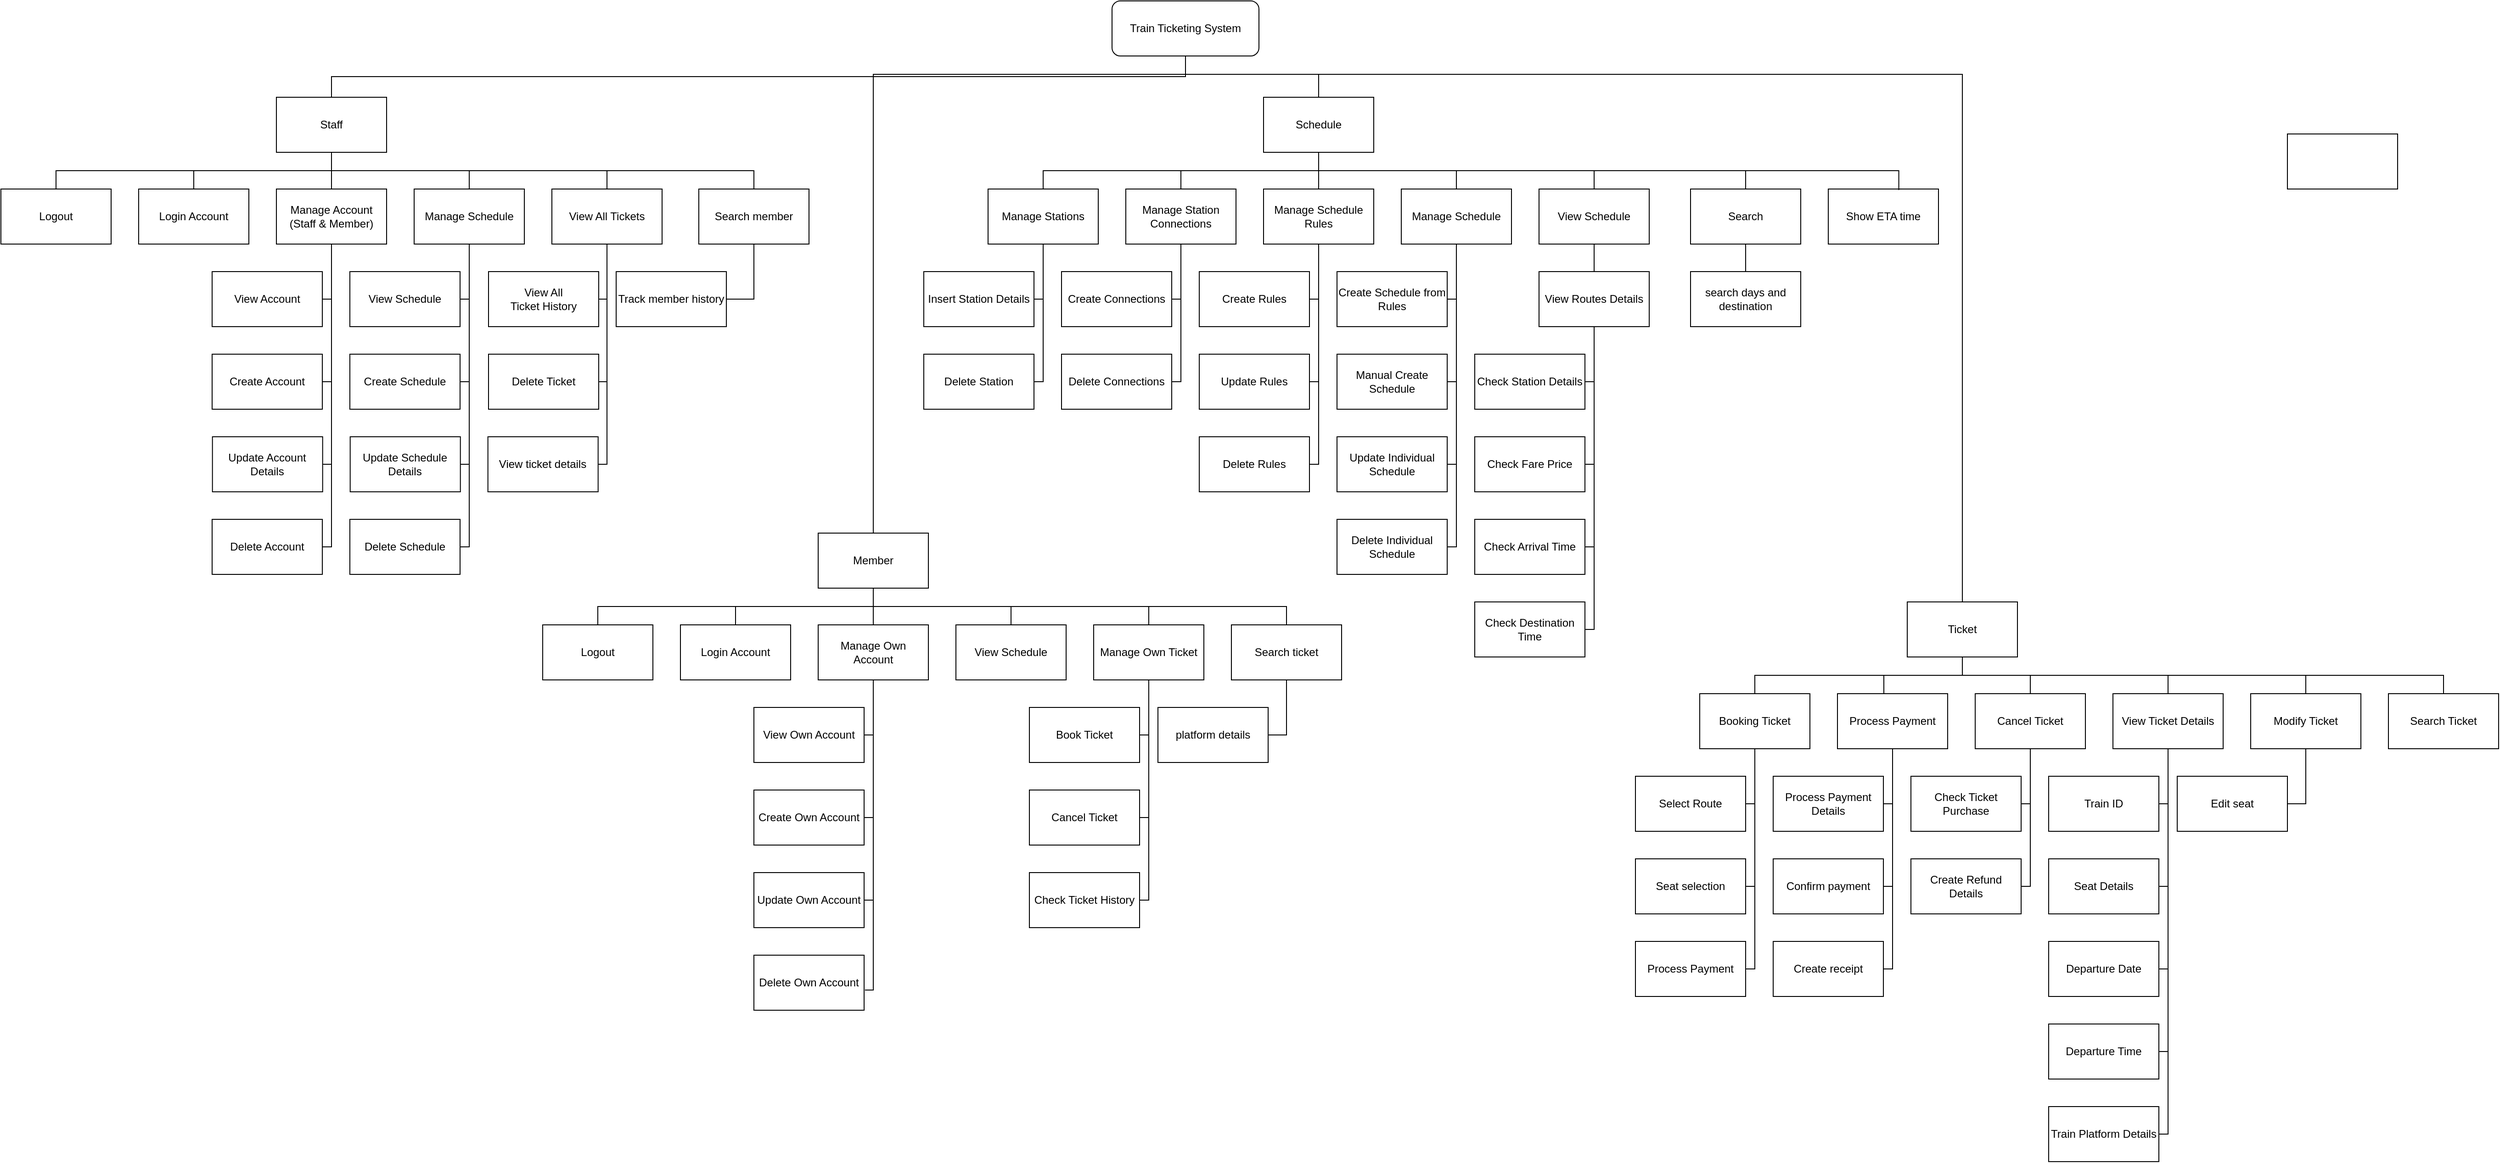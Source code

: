 <mxfile compressed="false" version="24.2.5" type="github">
  <diagram id="B3oRqTaJLOvQRfe40nun" name="Page-1">
    <mxGraphModel dx="3200" dy="813" grid="1" gridSize="10" guides="1" tooltips="1" connect="1" arrows="1" fold="1" page="0" pageScale="1" pageWidth="827" pageHeight="1169" math="0" shadow="0">
      <root>
        <mxCell id="0" />
        <mxCell id="1" parent="0" />
        <mxCell id="5mkOq1AOxVc8VsjbNNZK-18" style="edgeStyle=orthogonalEdgeStyle;rounded=0;orthogonalLoop=1;jettySize=auto;html=1;exitX=0.5;exitY=1;exitDx=0;exitDy=0;entryX=0.5;entryY=0;entryDx=0;entryDy=0;endArrow=none;endFill=0;" parent="1" source="5mkOq1AOxVc8VsjbNNZK-1" target="5mkOq1AOxVc8VsjbNNZK-15" edge="1">
          <mxGeometry relative="1" as="geometry" />
        </mxCell>
        <mxCell id="5mkOq1AOxVc8VsjbNNZK-19" style="edgeStyle=orthogonalEdgeStyle;rounded=0;orthogonalLoop=1;jettySize=auto;html=1;exitX=0.5;exitY=1;exitDx=0;exitDy=0;entryX=0.5;entryY=0;entryDx=0;entryDy=0;endArrow=none;endFill=0;" parent="1" source="5mkOq1AOxVc8VsjbNNZK-1" target="5mkOq1AOxVc8VsjbNNZK-16" edge="1">
          <mxGeometry relative="1" as="geometry" />
        </mxCell>
        <mxCell id="5mkOq1AOxVc8VsjbNNZK-21" style="edgeStyle=orthogonalEdgeStyle;rounded=0;orthogonalLoop=1;jettySize=auto;html=1;exitX=0.5;exitY=1;exitDx=0;exitDy=0;entryX=0.5;entryY=0;entryDx=0;entryDy=0;endArrow=none;endFill=0;" parent="1" source="5mkOq1AOxVc8VsjbNNZK-1" target="5mkOq1AOxVc8VsjbNNZK-20" edge="1">
          <mxGeometry relative="1" as="geometry" />
        </mxCell>
        <mxCell id="5mkOq1AOxVc8VsjbNNZK-32" style="edgeStyle=orthogonalEdgeStyle;rounded=0;orthogonalLoop=1;jettySize=auto;html=1;exitX=0.5;exitY=1;exitDx=0;exitDy=0;endArrow=none;endFill=0;" parent="1" source="5mkOq1AOxVc8VsjbNNZK-1" target="5mkOq1AOxVc8VsjbNNZK-30" edge="1">
          <mxGeometry relative="1" as="geometry" />
        </mxCell>
        <mxCell id="HU2wz1AR68LFRofTaJY_-7" style="edgeStyle=orthogonalEdgeStyle;rounded=0;orthogonalLoop=1;jettySize=auto;html=1;exitX=0.5;exitY=1;exitDx=0;exitDy=0;endArrow=none;endFill=0;" parent="1" source="5mkOq1AOxVc8VsjbNNZK-1" target="HU2wz1AR68LFRofTaJY_-1" edge="1">
          <mxGeometry relative="1" as="geometry" />
        </mxCell>
        <mxCell id="nxynmDuh4IjZjVlvT-Jp-9" style="edgeStyle=orthogonalEdgeStyle;rounded=0;orthogonalLoop=1;jettySize=auto;html=1;exitX=0.5;exitY=1;exitDx=0;exitDy=0;entryX=0.5;entryY=0;entryDx=0;entryDy=0;endArrow=none;endFill=0;" edge="1" parent="1" source="5mkOq1AOxVc8VsjbNNZK-1" target="nxynmDuh4IjZjVlvT-Jp-8">
          <mxGeometry relative="1" as="geometry" />
        </mxCell>
        <mxCell id="5mkOq1AOxVc8VsjbNNZK-1" value="Staff" style="rounded=0;whiteSpace=wrap;html=1;" parent="1" vertex="1">
          <mxGeometry x="-1280" y="335" width="120" height="60" as="geometry" />
        </mxCell>
        <mxCell id="5mkOq1AOxVc8VsjbNNZK-60" style="edgeStyle=orthogonalEdgeStyle;rounded=0;orthogonalLoop=1;jettySize=auto;html=1;exitX=0.5;exitY=1;exitDx=0;exitDy=0;entryX=0.5;entryY=0;entryDx=0;entryDy=0;endArrow=none;endFill=0;" parent="1" source="5mkOq1AOxVc8VsjbNNZK-2" target="5mkOq1AOxVc8VsjbNNZK-58" edge="1">
          <mxGeometry relative="1" as="geometry" />
        </mxCell>
        <mxCell id="5mkOq1AOxVc8VsjbNNZK-61" style="edgeStyle=orthogonalEdgeStyle;rounded=0;orthogonalLoop=1;jettySize=auto;html=1;exitX=0.5;exitY=1;exitDx=0;exitDy=0;entryX=0.5;entryY=0;entryDx=0;entryDy=0;endArrow=none;endFill=0;" parent="1" source="5mkOq1AOxVc8VsjbNNZK-2" target="5mkOq1AOxVc8VsjbNNZK-59" edge="1">
          <mxGeometry relative="1" as="geometry" />
        </mxCell>
        <mxCell id="5mkOq1AOxVc8VsjbNNZK-64" style="edgeStyle=orthogonalEdgeStyle;rounded=0;orthogonalLoop=1;jettySize=auto;html=1;exitX=0.5;exitY=1;exitDx=0;exitDy=0;entryX=0.5;entryY=0;entryDx=0;entryDy=0;endArrow=none;endFill=0;" parent="1" source="5mkOq1AOxVc8VsjbNNZK-2" target="5mkOq1AOxVc8VsjbNNZK-62" edge="1">
          <mxGeometry relative="1" as="geometry" />
        </mxCell>
        <mxCell id="ggEieTqBcTF5GK8j6C29-3" style="edgeStyle=orthogonalEdgeStyle;rounded=0;orthogonalLoop=1;jettySize=auto;html=1;exitX=0.5;exitY=1;exitDx=0;exitDy=0;endArrow=none;endFill=0;" parent="1" source="5mkOq1AOxVc8VsjbNNZK-2" target="ggEieTqBcTF5GK8j6C29-2" edge="1">
          <mxGeometry relative="1" as="geometry" />
        </mxCell>
        <mxCell id="eOv95C64diALzxPL-akR-16" style="edgeStyle=orthogonalEdgeStyle;rounded=0;orthogonalLoop=1;jettySize=auto;html=1;exitX=0.5;exitY=1;exitDx=0;exitDy=0;entryX=0.5;entryY=0;entryDx=0;entryDy=0;endArrow=none;endFill=0;" parent="1" source="5mkOq1AOxVc8VsjbNNZK-2" target="eOv95C64diALzxPL-akR-15" edge="1">
          <mxGeometry relative="1" as="geometry" />
        </mxCell>
        <mxCell id="nxynmDuh4IjZjVlvT-Jp-13" style="edgeStyle=orthogonalEdgeStyle;rounded=0;orthogonalLoop=1;jettySize=auto;html=1;exitX=0.5;exitY=1;exitDx=0;exitDy=0;entryX=0.5;entryY=0;entryDx=0;entryDy=0;endArrow=none;endFill=0;" edge="1" parent="1" source="5mkOq1AOxVc8VsjbNNZK-2" target="nxynmDuh4IjZjVlvT-Jp-12">
          <mxGeometry relative="1" as="geometry" />
        </mxCell>
        <mxCell id="5mkOq1AOxVc8VsjbNNZK-2" value="Member" style="rounded=0;whiteSpace=wrap;html=1;" parent="1" vertex="1">
          <mxGeometry x="-690" y="810" width="120" height="60" as="geometry" />
        </mxCell>
        <mxCell id="ggEieTqBcTF5GK8j6C29-31" style="edgeStyle=orthogonalEdgeStyle;rounded=0;orthogonalLoop=1;jettySize=auto;html=1;exitX=0.5;exitY=1;exitDx=0;exitDy=0;entryX=0.5;entryY=0;entryDx=0;entryDy=0;endArrow=none;endFill=0;" parent="1" source="5mkOq1AOxVc8VsjbNNZK-3" target="ggEieTqBcTF5GK8j6C29-22" edge="1">
          <mxGeometry relative="1" as="geometry" />
        </mxCell>
        <mxCell id="ggEieTqBcTF5GK8j6C29-48" style="edgeStyle=orthogonalEdgeStyle;rounded=0;orthogonalLoop=1;jettySize=auto;html=1;exitX=0.5;exitY=1;exitDx=0;exitDy=0;entryX=0.5;entryY=0;entryDx=0;entryDy=0;endArrow=none;endFill=0;" parent="1" source="5mkOq1AOxVc8VsjbNNZK-3" target="5mkOq1AOxVc8VsjbNNZK-91" edge="1">
          <mxGeometry relative="1" as="geometry" />
        </mxCell>
        <mxCell id="ggEieTqBcTF5GK8j6C29-49" style="edgeStyle=orthogonalEdgeStyle;rounded=0;orthogonalLoop=1;jettySize=auto;html=1;exitX=0.5;exitY=1;exitDx=0;exitDy=0;entryX=0.5;entryY=0;entryDx=0;entryDy=0;endArrow=none;endFill=0;" parent="1" source="5mkOq1AOxVc8VsjbNNZK-3" target="HU2wz1AR68LFRofTaJY_-8" edge="1">
          <mxGeometry relative="1" as="geometry" />
        </mxCell>
        <mxCell id="nxynmDuh4IjZjVlvT-Jp-2" style="edgeStyle=orthogonalEdgeStyle;rounded=0;orthogonalLoop=1;jettySize=auto;html=1;exitX=0.5;exitY=1;exitDx=0;exitDy=0;entryX=0.5;entryY=0;entryDx=0;entryDy=0;endArrow=none;endFill=0;" edge="1" parent="1" source="5mkOq1AOxVc8VsjbNNZK-3" target="nxynmDuh4IjZjVlvT-Jp-1">
          <mxGeometry relative="1" as="geometry" />
        </mxCell>
        <mxCell id="nxynmDuh4IjZjVlvT-Jp-7" style="edgeStyle=orthogonalEdgeStyle;rounded=0;orthogonalLoop=1;jettySize=auto;html=1;exitX=0.5;exitY=1;exitDx=0;exitDy=0;entryX=0.5;entryY=0;entryDx=0;entryDy=0;endArrow=none;endFill=0;" edge="1" parent="1" source="5mkOq1AOxVc8VsjbNNZK-3" target="nxynmDuh4IjZjVlvT-Jp-3">
          <mxGeometry relative="1" as="geometry" />
        </mxCell>
        <mxCell id="5mkOq1AOxVc8VsjbNNZK-3" value="Ticket" style="rounded=0;whiteSpace=wrap;html=1;" parent="1" vertex="1">
          <mxGeometry x="496" y="885" width="120" height="60" as="geometry" />
        </mxCell>
        <mxCell id="5mkOq1AOxVc8VsjbNNZK-121" style="edgeStyle=orthogonalEdgeStyle;rounded=0;orthogonalLoop=1;jettySize=auto;html=1;exitX=0.5;exitY=1;exitDx=0;exitDy=0;entryX=0.5;entryY=0;entryDx=0;entryDy=0;endArrow=none;endFill=0;" parent="1" source="5mkOq1AOxVc8VsjbNNZK-4" target="5mkOq1AOxVc8VsjbNNZK-92" edge="1">
          <mxGeometry relative="1" as="geometry" />
        </mxCell>
        <mxCell id="5mkOq1AOxVc8VsjbNNZK-122" style="edgeStyle=orthogonalEdgeStyle;rounded=0;orthogonalLoop=1;jettySize=auto;html=1;exitX=0.5;exitY=1;exitDx=0;exitDy=0;entryX=0.5;entryY=0;entryDx=0;entryDy=0;endArrow=none;endFill=0;" parent="1" source="5mkOq1AOxVc8VsjbNNZK-4" target="5mkOq1AOxVc8VsjbNNZK-93" edge="1">
          <mxGeometry relative="1" as="geometry" />
        </mxCell>
        <mxCell id="ggEieTqBcTF5GK8j6C29-13" style="edgeStyle=orthogonalEdgeStyle;rounded=0;orthogonalLoop=1;jettySize=auto;html=1;exitX=0.5;exitY=1;exitDx=0;exitDy=0;entryX=0.5;entryY=0;entryDx=0;entryDy=0;endArrow=none;endFill=0;" parent="1" source="5mkOq1AOxVc8VsjbNNZK-4" target="ggEieTqBcTF5GK8j6C29-11" edge="1">
          <mxGeometry relative="1" as="geometry" />
        </mxCell>
        <mxCell id="eOv95C64diALzxPL-akR-25" style="edgeStyle=orthogonalEdgeStyle;rounded=0;orthogonalLoop=1;jettySize=auto;html=1;exitX=0.5;exitY=1;exitDx=0;exitDy=0;entryX=0.5;entryY=0;entryDx=0;entryDy=0;endArrow=none;endFill=0;" parent="1" source="5mkOq1AOxVc8VsjbNNZK-4" target="eOv95C64diALzxPL-akR-20" edge="1">
          <mxGeometry relative="1" as="geometry" />
        </mxCell>
        <mxCell id="eOv95C64diALzxPL-akR-50" style="edgeStyle=orthogonalEdgeStyle;rounded=0;orthogonalLoop=1;jettySize=auto;html=1;exitX=0.5;exitY=1;exitDx=0;exitDy=0;entryX=0.5;entryY=0;entryDx=0;entryDy=0;endArrow=none;endFill=0;" parent="1" source="5mkOq1AOxVc8VsjbNNZK-4" target="eOv95C64diALzxPL-akR-28" edge="1">
          <mxGeometry relative="1" as="geometry" />
        </mxCell>
        <mxCell id="nxynmDuh4IjZjVlvT-Jp-17" style="edgeStyle=orthogonalEdgeStyle;rounded=0;orthogonalLoop=1;jettySize=auto;html=1;exitX=0.5;exitY=1;exitDx=0;exitDy=0;entryX=0.5;entryY=0;entryDx=0;entryDy=0;endArrow=none;endFill=0;" edge="1" parent="1" source="5mkOq1AOxVc8VsjbNNZK-4" target="nxynmDuh4IjZjVlvT-Jp-16">
          <mxGeometry relative="1" as="geometry" />
        </mxCell>
        <mxCell id="5mkOq1AOxVc8VsjbNNZK-4" value="Schedule" style="rounded=0;whiteSpace=wrap;html=1;" parent="1" vertex="1">
          <mxGeometry x="-205" y="335" width="120" height="60" as="geometry" />
        </mxCell>
        <mxCell id="5mkOq1AOxVc8VsjbNNZK-6" style="edgeStyle=orthogonalEdgeStyle;rounded=0;orthogonalLoop=1;jettySize=auto;html=1;exitX=0.5;exitY=1;exitDx=0;exitDy=0;entryX=0.5;entryY=0;entryDx=0;entryDy=0;endArrow=none;endFill=0;" parent="1" source="5mkOq1AOxVc8VsjbNNZK-5" target="5mkOq1AOxVc8VsjbNNZK-1" edge="1">
          <mxGeometry relative="1" as="geometry" />
        </mxCell>
        <mxCell id="5mkOq1AOxVc8VsjbNNZK-7" style="edgeStyle=orthogonalEdgeStyle;rounded=0;orthogonalLoop=1;jettySize=auto;html=1;exitX=0.5;exitY=1;exitDx=0;exitDy=0;entryX=0.5;entryY=0;entryDx=0;entryDy=0;endArrow=none;endFill=0;" parent="1" source="5mkOq1AOxVc8VsjbNNZK-5" target="5mkOq1AOxVc8VsjbNNZK-2" edge="1">
          <mxGeometry relative="1" as="geometry">
            <Array as="points">
              <mxPoint x="-290" y="310" />
              <mxPoint x="-630" y="310" />
            </Array>
          </mxGeometry>
        </mxCell>
        <mxCell id="ggEieTqBcTF5GK8j6C29-45" style="edgeStyle=orthogonalEdgeStyle;rounded=0;orthogonalLoop=1;jettySize=auto;html=1;exitX=0.5;exitY=1;exitDx=0;exitDy=0;endArrow=none;endFill=0;" parent="1" source="5mkOq1AOxVc8VsjbNNZK-5" target="5mkOq1AOxVc8VsjbNNZK-4" edge="1">
          <mxGeometry relative="1" as="geometry">
            <Array as="points">
              <mxPoint x="-290" y="310" />
              <mxPoint x="-145" y="310" />
            </Array>
          </mxGeometry>
        </mxCell>
        <mxCell id="ggEieTqBcTF5GK8j6C29-46" style="edgeStyle=orthogonalEdgeStyle;rounded=0;orthogonalLoop=1;jettySize=auto;html=1;exitX=0.5;exitY=1;exitDx=0;exitDy=0;endArrow=none;endFill=0;" parent="1" source="5mkOq1AOxVc8VsjbNNZK-5" target="5mkOq1AOxVc8VsjbNNZK-3" edge="1">
          <mxGeometry relative="1" as="geometry">
            <Array as="points">
              <mxPoint x="-290" y="310" />
              <mxPoint x="556" y="310" />
            </Array>
          </mxGeometry>
        </mxCell>
        <mxCell id="5mkOq1AOxVc8VsjbNNZK-5" value="Train Ticketing System" style="rounded=1;whiteSpace=wrap;html=1;glass=0;shadow=0;" parent="1" vertex="1">
          <mxGeometry x="-370" y="230" width="160" height="60" as="geometry" />
        </mxCell>
        <mxCell id="5mkOq1AOxVc8VsjbNNZK-23" style="edgeStyle=orthogonalEdgeStyle;rounded=0;orthogonalLoop=1;jettySize=auto;html=1;exitX=0.5;exitY=1;exitDx=0;exitDy=0;entryX=1;entryY=0.5;entryDx=0;entryDy=0;endArrow=none;endFill=0;" parent="1" source="5mkOq1AOxVc8VsjbNNZK-15" target="5mkOq1AOxVc8VsjbNNZK-22" edge="1">
          <mxGeometry relative="1" as="geometry">
            <Array as="points">
              <mxPoint x="-1220" y="555" />
            </Array>
          </mxGeometry>
        </mxCell>
        <mxCell id="5mkOq1AOxVc8VsjbNNZK-25" style="edgeStyle=orthogonalEdgeStyle;rounded=0;orthogonalLoop=1;jettySize=auto;html=1;exitX=0.5;exitY=1;exitDx=0;exitDy=0;entryX=1;entryY=0.5;entryDx=0;entryDy=0;endArrow=none;endFill=0;" parent="1" source="5mkOq1AOxVc8VsjbNNZK-15" target="5mkOq1AOxVc8VsjbNNZK-24" edge="1">
          <mxGeometry relative="1" as="geometry">
            <Array as="points">
              <mxPoint x="-1220" y="645" />
            </Array>
          </mxGeometry>
        </mxCell>
        <mxCell id="5mkOq1AOxVc8VsjbNNZK-27" style="edgeStyle=orthogonalEdgeStyle;rounded=0;orthogonalLoop=1;jettySize=auto;html=1;exitX=0.5;exitY=1;exitDx=0;exitDy=0;entryX=1;entryY=0.5;entryDx=0;entryDy=0;endArrow=none;endFill=0;" parent="1" source="5mkOq1AOxVc8VsjbNNZK-15" target="5mkOq1AOxVc8VsjbNNZK-26" edge="1">
          <mxGeometry relative="1" as="geometry">
            <Array as="points">
              <mxPoint x="-1220" y="825" />
            </Array>
          </mxGeometry>
        </mxCell>
        <mxCell id="5mkOq1AOxVc8VsjbNNZK-29" style="edgeStyle=orthogonalEdgeStyle;rounded=0;orthogonalLoop=1;jettySize=auto;html=1;exitX=0.5;exitY=1;exitDx=0;exitDy=0;entryX=1;entryY=0.5;entryDx=0;entryDy=0;endArrow=none;endFill=0;" parent="1" source="5mkOq1AOxVc8VsjbNNZK-15" target="5mkOq1AOxVc8VsjbNNZK-28" edge="1">
          <mxGeometry relative="1" as="geometry">
            <Array as="points">
              <mxPoint x="-1220" y="735" />
            </Array>
          </mxGeometry>
        </mxCell>
        <mxCell id="5mkOq1AOxVc8VsjbNNZK-15" value="Manage Account&lt;br&gt;(Staff &amp;amp; Member)" style="rounded=0;whiteSpace=wrap;html=1;" parent="1" vertex="1">
          <mxGeometry x="-1280" y="435" width="120" height="60" as="geometry" />
        </mxCell>
        <mxCell id="5mkOq1AOxVc8VsjbNNZK-43" style="edgeStyle=orthogonalEdgeStyle;rounded=0;orthogonalLoop=1;jettySize=auto;html=1;exitX=0.5;exitY=1;exitDx=0;exitDy=0;entryX=1;entryY=0.5;entryDx=0;entryDy=0;endArrow=none;endFill=0;" parent="1" source="5mkOq1AOxVc8VsjbNNZK-16" target="5mkOq1AOxVc8VsjbNNZK-39" edge="1">
          <mxGeometry relative="1" as="geometry">
            <Array as="points">
              <mxPoint x="-1070" y="555" />
            </Array>
          </mxGeometry>
        </mxCell>
        <mxCell id="5mkOq1AOxVc8VsjbNNZK-44" style="edgeStyle=orthogonalEdgeStyle;rounded=0;orthogonalLoop=1;jettySize=auto;html=1;exitX=0.5;exitY=1;exitDx=0;exitDy=0;entryX=1;entryY=0.5;entryDx=0;entryDy=0;endArrow=none;endFill=0;" parent="1" source="5mkOq1AOxVc8VsjbNNZK-16" target="5mkOq1AOxVc8VsjbNNZK-40" edge="1">
          <mxGeometry relative="1" as="geometry">
            <Array as="points">
              <mxPoint x="-1070" y="645" />
            </Array>
          </mxGeometry>
        </mxCell>
        <mxCell id="5mkOq1AOxVc8VsjbNNZK-45" style="edgeStyle=orthogonalEdgeStyle;rounded=0;orthogonalLoop=1;jettySize=auto;html=1;exitX=0.5;exitY=1;exitDx=0;exitDy=0;entryX=1;entryY=0.5;entryDx=0;entryDy=0;endArrow=none;endFill=0;" parent="1" source="5mkOq1AOxVc8VsjbNNZK-16" target="5mkOq1AOxVc8VsjbNNZK-41" edge="1">
          <mxGeometry relative="1" as="geometry">
            <Array as="points">
              <mxPoint x="-1070" y="735" />
            </Array>
          </mxGeometry>
        </mxCell>
        <mxCell id="5mkOq1AOxVc8VsjbNNZK-46" style="edgeStyle=orthogonalEdgeStyle;rounded=0;orthogonalLoop=1;jettySize=auto;html=1;exitX=0.5;exitY=1;exitDx=0;exitDy=0;entryX=1;entryY=0.5;entryDx=0;entryDy=0;endArrow=none;endFill=0;" parent="1" source="5mkOq1AOxVc8VsjbNNZK-16" target="5mkOq1AOxVc8VsjbNNZK-42" edge="1">
          <mxGeometry relative="1" as="geometry">
            <Array as="points">
              <mxPoint x="-1070" y="825" />
            </Array>
          </mxGeometry>
        </mxCell>
        <mxCell id="5mkOq1AOxVc8VsjbNNZK-16" value="Manage Schedule" style="rounded=0;whiteSpace=wrap;html=1;" parent="1" vertex="1">
          <mxGeometry x="-1130" y="435" width="120" height="60" as="geometry" />
        </mxCell>
        <mxCell id="5mkOq1AOxVc8VsjbNNZK-54" style="edgeStyle=orthogonalEdgeStyle;rounded=0;orthogonalLoop=1;jettySize=auto;html=1;exitX=0.5;exitY=1;exitDx=0;exitDy=0;entryX=1;entryY=0.5;entryDx=0;entryDy=0;endArrow=none;endFill=0;" parent="1" source="5mkOq1AOxVc8VsjbNNZK-20" target="5mkOq1AOxVc8VsjbNNZK-50" edge="1">
          <mxGeometry relative="1" as="geometry">
            <Array as="points">
              <mxPoint x="-920" y="645" />
            </Array>
          </mxGeometry>
        </mxCell>
        <mxCell id="ggEieTqBcTF5GK8j6C29-1" style="edgeStyle=orthogonalEdgeStyle;rounded=0;orthogonalLoop=1;jettySize=auto;html=1;exitX=0.5;exitY=1;exitDx=0;exitDy=0;entryX=1;entryY=0.5;entryDx=0;entryDy=0;endArrow=none;endFill=0;" parent="1" source="5mkOq1AOxVc8VsjbNNZK-20" target="kZkqzwSixtJLN1sGmtti-2" edge="1">
          <mxGeometry relative="1" as="geometry">
            <Array as="points">
              <mxPoint x="-920" y="735" />
            </Array>
          </mxGeometry>
        </mxCell>
        <mxCell id="5mkOq1AOxVc8VsjbNNZK-20" value="View All Tickets" style="rounded=0;whiteSpace=wrap;html=1;" parent="1" vertex="1">
          <mxGeometry x="-980" y="435" width="120" height="60" as="geometry" />
        </mxCell>
        <mxCell id="5mkOq1AOxVc8VsjbNNZK-22" value="View Account" style="rounded=0;whiteSpace=wrap;html=1;" parent="1" vertex="1">
          <mxGeometry x="-1350" y="525" width="120" height="60" as="geometry" />
        </mxCell>
        <mxCell id="5mkOq1AOxVc8VsjbNNZK-24" value="Create Account" style="rounded=0;whiteSpace=wrap;html=1;" parent="1" vertex="1">
          <mxGeometry x="-1350" y="615" width="120" height="60" as="geometry" />
        </mxCell>
        <mxCell id="5mkOq1AOxVc8VsjbNNZK-26" value="Delete Account" style="rounded=0;whiteSpace=wrap;html=1;" parent="1" vertex="1">
          <mxGeometry x="-1350" y="795" width="120" height="60" as="geometry" />
        </mxCell>
        <mxCell id="5mkOq1AOxVc8VsjbNNZK-28" value="Update Account Details" style="rounded=0;whiteSpace=wrap;html=1;" parent="1" vertex="1">
          <mxGeometry x="-1349.65" y="705" width="120" height="60" as="geometry" />
        </mxCell>
        <mxCell id="5mkOq1AOxVc8VsjbNNZK-30" value="Login Account" style="rounded=0;whiteSpace=wrap;html=1;" parent="1" vertex="1">
          <mxGeometry x="-1430" y="435" width="120" height="60" as="geometry" />
        </mxCell>
        <mxCell id="5mkOq1AOxVc8VsjbNNZK-39" value="View Schedule" style="rounded=0;whiteSpace=wrap;html=1;" parent="1" vertex="1">
          <mxGeometry x="-1200" y="525" width="120" height="60" as="geometry" />
        </mxCell>
        <mxCell id="5mkOq1AOxVc8VsjbNNZK-40" value="Create Schedule" style="rounded=0;whiteSpace=wrap;html=1;" parent="1" vertex="1">
          <mxGeometry x="-1200" y="615" width="120" height="60" as="geometry" />
        </mxCell>
        <mxCell id="5mkOq1AOxVc8VsjbNNZK-41" value="Update Schedule Details" style="rounded=0;whiteSpace=wrap;html=1;" parent="1" vertex="1">
          <mxGeometry x="-1199.65" y="705" width="120" height="60" as="geometry" />
        </mxCell>
        <mxCell id="5mkOq1AOxVc8VsjbNNZK-42" value="Delete Schedule" style="rounded=0;whiteSpace=wrap;html=1;" parent="1" vertex="1">
          <mxGeometry x="-1200" y="795" width="120" height="60" as="geometry" />
        </mxCell>
        <mxCell id="5mkOq1AOxVc8VsjbNNZK-49" value="View All&lt;div&gt;Ticket History&lt;/div&gt;" style="rounded=0;whiteSpace=wrap;html=1;" parent="1" vertex="1">
          <mxGeometry x="-1049" y="525" width="120" height="60" as="geometry" />
        </mxCell>
        <mxCell id="5mkOq1AOxVc8VsjbNNZK-50" value="Delete Ticket" style="rounded=0;whiteSpace=wrap;html=1;" parent="1" vertex="1">
          <mxGeometry x="-1049" y="615" width="120" height="60" as="geometry" />
        </mxCell>
        <mxCell id="5mkOq1AOxVc8VsjbNNZK-53" style="edgeStyle=orthogonalEdgeStyle;rounded=0;orthogonalLoop=1;jettySize=auto;html=1;exitX=0.5;exitY=1;exitDx=0;exitDy=0;strokeColor=default;endArrow=none;endFill=0;entryX=1;entryY=0.5;entryDx=0;entryDy=0;" parent="1" source="5mkOq1AOxVc8VsjbNNZK-20" target="5mkOq1AOxVc8VsjbNNZK-49" edge="1">
          <mxGeometry relative="1" as="geometry">
            <mxPoint x="-889.407" y="555" as="targetPoint" />
            <Array as="points">
              <mxPoint x="-920" y="555" />
            </Array>
          </mxGeometry>
        </mxCell>
        <mxCell id="5mkOq1AOxVc8VsjbNNZK-69" style="edgeStyle=orthogonalEdgeStyle;rounded=0;orthogonalLoop=1;jettySize=auto;html=1;exitX=0.5;exitY=1;exitDx=0;exitDy=0;entryX=1;entryY=0.5;entryDx=0;entryDy=0;endArrow=none;endFill=0;" parent="1" source="5mkOq1AOxVc8VsjbNNZK-58" target="5mkOq1AOxVc8VsjbNNZK-65" edge="1">
          <mxGeometry relative="1" as="geometry">
            <Array as="points">
              <mxPoint x="-630" y="1030" />
            </Array>
          </mxGeometry>
        </mxCell>
        <mxCell id="5mkOq1AOxVc8VsjbNNZK-70" style="edgeStyle=orthogonalEdgeStyle;rounded=0;orthogonalLoop=1;jettySize=auto;html=1;exitX=0.5;exitY=1;exitDx=0;exitDy=0;entryX=1;entryY=0.5;entryDx=0;entryDy=0;endArrow=none;endFill=0;" parent="1" source="5mkOq1AOxVc8VsjbNNZK-58" target="5mkOq1AOxVc8VsjbNNZK-66" edge="1">
          <mxGeometry relative="1" as="geometry">
            <Array as="points">
              <mxPoint x="-630" y="1120" />
            </Array>
          </mxGeometry>
        </mxCell>
        <mxCell id="5mkOq1AOxVc8VsjbNNZK-71" style="edgeStyle=orthogonalEdgeStyle;rounded=0;orthogonalLoop=1;jettySize=auto;html=1;exitX=0.5;exitY=1;exitDx=0;exitDy=0;entryX=1;entryY=0.5;entryDx=0;entryDy=0;endArrow=none;endFill=0;" parent="1" source="5mkOq1AOxVc8VsjbNNZK-58" target="5mkOq1AOxVc8VsjbNNZK-67" edge="1">
          <mxGeometry relative="1" as="geometry">
            <Array as="points">
              <mxPoint x="-630" y="1210" />
            </Array>
          </mxGeometry>
        </mxCell>
        <mxCell id="5mkOq1AOxVc8VsjbNNZK-58" value="Manage Own&lt;div&gt;Account&lt;/div&gt;" style="rounded=0;whiteSpace=wrap;html=1;" parent="1" vertex="1">
          <mxGeometry x="-690" y="910" width="120" height="60" as="geometry" />
        </mxCell>
        <mxCell id="5mkOq1AOxVc8VsjbNNZK-75" style="edgeStyle=orthogonalEdgeStyle;rounded=0;orthogonalLoop=1;jettySize=auto;html=1;exitX=0.5;exitY=1;exitDx=0;exitDy=0;entryX=1;entryY=0.5;entryDx=0;entryDy=0;endArrow=none;endFill=0;" parent="1" source="5mkOq1AOxVc8VsjbNNZK-59" target="5mkOq1AOxVc8VsjbNNZK-73" edge="1">
          <mxGeometry relative="1" as="geometry">
            <Array as="points">
              <mxPoint x="-330" y="1030" />
            </Array>
          </mxGeometry>
        </mxCell>
        <mxCell id="5mkOq1AOxVc8VsjbNNZK-77" style="edgeStyle=orthogonalEdgeStyle;rounded=0;orthogonalLoop=1;jettySize=auto;html=1;exitX=0.5;exitY=1;exitDx=0;exitDy=0;entryX=1;entryY=0.5;entryDx=0;entryDy=0;endArrow=none;endFill=0;" parent="1" source="5mkOq1AOxVc8VsjbNNZK-59" target="5mkOq1AOxVc8VsjbNNZK-76" edge="1">
          <mxGeometry relative="1" as="geometry">
            <Array as="points">
              <mxPoint x="-330" y="1120" />
            </Array>
          </mxGeometry>
        </mxCell>
        <mxCell id="ggEieTqBcTF5GK8j6C29-54" style="edgeStyle=orthogonalEdgeStyle;rounded=0;orthogonalLoop=1;jettySize=auto;html=1;exitX=0.5;exitY=1;exitDx=0;exitDy=0;entryX=1;entryY=0.5;entryDx=0;entryDy=0;endArrow=none;endFill=0;" parent="1" source="5mkOq1AOxVc8VsjbNNZK-59" target="ggEieTqBcTF5GK8j6C29-53" edge="1">
          <mxGeometry relative="1" as="geometry">
            <Array as="points">
              <mxPoint x="-330" y="1210" />
            </Array>
          </mxGeometry>
        </mxCell>
        <mxCell id="5mkOq1AOxVc8VsjbNNZK-59" value="Manage Own Ticket" style="rounded=0;whiteSpace=wrap;html=1;" parent="1" vertex="1">
          <mxGeometry x="-390" y="910" width="120" height="60" as="geometry" />
        </mxCell>
        <mxCell id="5mkOq1AOxVc8VsjbNNZK-62" value="View Schedule" style="rounded=0;whiteSpace=wrap;html=1;" parent="1" vertex="1">
          <mxGeometry x="-540" y="910" width="120" height="60" as="geometry" />
        </mxCell>
        <mxCell id="5mkOq1AOxVc8VsjbNNZK-65" value="View Own Account" style="rounded=0;whiteSpace=wrap;html=1;" parent="1" vertex="1">
          <mxGeometry x="-760" y="1000" width="120" height="60" as="geometry" />
        </mxCell>
        <mxCell id="5mkOq1AOxVc8VsjbNNZK-66" value="Create Own Account" style="rounded=0;whiteSpace=wrap;html=1;" parent="1" vertex="1">
          <mxGeometry x="-760" y="1090" width="120" height="60" as="geometry" />
        </mxCell>
        <mxCell id="5mkOq1AOxVc8VsjbNNZK-67" value="Update Own Account" style="rounded=0;whiteSpace=wrap;html=1;" parent="1" vertex="1">
          <mxGeometry x="-760" y="1180" width="120" height="60" as="geometry" />
        </mxCell>
        <mxCell id="5mkOq1AOxVc8VsjbNNZK-68" value="Delete Own Account" style="rounded=0;whiteSpace=wrap;html=1;" parent="1" vertex="1">
          <mxGeometry x="-760" y="1270" width="120" height="60" as="geometry" />
        </mxCell>
        <mxCell id="5mkOq1AOxVc8VsjbNNZK-72" style="edgeStyle=orthogonalEdgeStyle;rounded=0;orthogonalLoop=1;jettySize=auto;html=1;exitX=0.5;exitY=1;exitDx=0;exitDy=0;entryX=1.008;entryY=0.633;entryDx=0;entryDy=0;entryPerimeter=0;endArrow=none;endFill=0;" parent="1" source="5mkOq1AOxVc8VsjbNNZK-58" target="5mkOq1AOxVc8VsjbNNZK-68" edge="1">
          <mxGeometry relative="1" as="geometry">
            <Array as="points">
              <mxPoint x="-630" y="1308" />
            </Array>
          </mxGeometry>
        </mxCell>
        <mxCell id="5mkOq1AOxVc8VsjbNNZK-73" value="Book Ticket" style="rounded=0;whiteSpace=wrap;html=1;" parent="1" vertex="1">
          <mxGeometry x="-460" y="1000" width="120" height="60" as="geometry" />
        </mxCell>
        <mxCell id="5mkOq1AOxVc8VsjbNNZK-76" value="Cancel Ticket" style="rounded=0;whiteSpace=wrap;html=1;" parent="1" vertex="1">
          <mxGeometry x="-460" y="1090" width="120" height="60" as="geometry" />
        </mxCell>
        <mxCell id="5mkOq1AOxVc8VsjbNNZK-85" value="Check Ticket Purchase" style="rounded=0;whiteSpace=wrap;html=1;" parent="1" vertex="1">
          <mxGeometry x="500" y="1075" width="120" height="60" as="geometry" />
        </mxCell>
        <mxCell id="5mkOq1AOxVc8VsjbNNZK-86" value="Create Refund Details" style="rounded=0;whiteSpace=wrap;html=1;" parent="1" vertex="1">
          <mxGeometry x="500" y="1165" width="120" height="60" as="geometry" />
        </mxCell>
        <mxCell id="5mkOq1AOxVc8VsjbNNZK-96" style="edgeStyle=orthogonalEdgeStyle;rounded=0;orthogonalLoop=1;jettySize=auto;html=1;exitX=0.5;exitY=1;exitDx=0;exitDy=0;entryX=1;entryY=0.5;entryDx=0;entryDy=0;endArrow=none;endFill=0;" parent="1" source="5mkOq1AOxVc8VsjbNNZK-91" target="5mkOq1AOxVc8VsjbNNZK-85" edge="1">
          <mxGeometry relative="1" as="geometry">
            <Array as="points">
              <mxPoint x="630" y="1105" />
            </Array>
          </mxGeometry>
        </mxCell>
        <mxCell id="5mkOq1AOxVc8VsjbNNZK-97" style="edgeStyle=orthogonalEdgeStyle;rounded=0;orthogonalLoop=1;jettySize=auto;html=1;exitX=0.5;exitY=1;exitDx=0;exitDy=0;entryX=1;entryY=0.5;entryDx=0;entryDy=0;endArrow=none;endFill=0;" parent="1" source="5mkOq1AOxVc8VsjbNNZK-91" target="5mkOq1AOxVc8VsjbNNZK-86" edge="1">
          <mxGeometry relative="1" as="geometry">
            <Array as="points">
              <mxPoint x="630" y="1195" />
            </Array>
          </mxGeometry>
        </mxCell>
        <mxCell id="5mkOq1AOxVc8VsjbNNZK-91" value="Cancel Ticket" style="rounded=0;whiteSpace=wrap;html=1;" parent="1" vertex="1">
          <mxGeometry x="570" y="985" width="120" height="60" as="geometry" />
        </mxCell>
        <mxCell id="5mkOq1AOxVc8VsjbNNZK-107" style="edgeStyle=orthogonalEdgeStyle;rounded=0;orthogonalLoop=1;jettySize=auto;html=1;exitX=0.5;exitY=1;exitDx=0;exitDy=0;entryX=1;entryY=0.5;entryDx=0;entryDy=0;endArrow=none;endFill=0;" parent="1" source="5mkOq1AOxVc8VsjbNNZK-92" target="5mkOq1AOxVc8VsjbNNZK-103" edge="1">
          <mxGeometry relative="1" as="geometry">
            <Array as="points">
              <mxPoint x="-145" y="555" />
            </Array>
          </mxGeometry>
        </mxCell>
        <mxCell id="5mkOq1AOxVc8VsjbNNZK-108" style="edgeStyle=orthogonalEdgeStyle;rounded=0;orthogonalLoop=1;jettySize=auto;html=1;exitX=0.5;exitY=1;exitDx=0;exitDy=0;entryX=1;entryY=0.5;entryDx=0;entryDy=0;endArrow=none;endFill=0;" parent="1" source="5mkOq1AOxVc8VsjbNNZK-92" target="5mkOq1AOxVc8VsjbNNZK-104" edge="1">
          <mxGeometry relative="1" as="geometry">
            <Array as="points">
              <mxPoint x="-145" y="645" />
            </Array>
          </mxGeometry>
        </mxCell>
        <mxCell id="5mkOq1AOxVc8VsjbNNZK-109" style="edgeStyle=orthogonalEdgeStyle;rounded=0;orthogonalLoop=1;jettySize=auto;html=1;exitX=0.5;exitY=1;exitDx=0;exitDy=0;entryX=1;entryY=0.5;entryDx=0;entryDy=0;endArrow=none;endFill=0;" parent="1" source="5mkOq1AOxVc8VsjbNNZK-92" target="5mkOq1AOxVc8VsjbNNZK-105" edge="1">
          <mxGeometry relative="1" as="geometry">
            <Array as="points">
              <mxPoint x="-145" y="735" />
            </Array>
          </mxGeometry>
        </mxCell>
        <mxCell id="5mkOq1AOxVc8VsjbNNZK-92" value="Manage Schedule Rules" style="rounded=0;whiteSpace=wrap;html=1;" parent="1" vertex="1">
          <mxGeometry x="-205" y="435" width="120" height="60" as="geometry" />
        </mxCell>
        <mxCell id="5mkOq1AOxVc8VsjbNNZK-112" style="edgeStyle=orthogonalEdgeStyle;rounded=0;orthogonalLoop=1;jettySize=auto;html=1;exitX=0.5;exitY=1;exitDx=0;exitDy=0;entryX=1;entryY=0.5;entryDx=0;entryDy=0;endArrow=none;endFill=0;" parent="1" source="5mkOq1AOxVc8VsjbNNZK-93" target="5mkOq1AOxVc8VsjbNNZK-111" edge="1">
          <mxGeometry relative="1" as="geometry">
            <Array as="points">
              <mxPoint x="5" y="555" />
            </Array>
          </mxGeometry>
        </mxCell>
        <mxCell id="5mkOq1AOxVc8VsjbNNZK-116" style="edgeStyle=orthogonalEdgeStyle;rounded=0;orthogonalLoop=1;jettySize=auto;html=1;exitX=0.5;exitY=1;exitDx=0;exitDy=0;entryX=1;entryY=0.5;entryDx=0;entryDy=0;endArrow=none;endFill=0;" parent="1" source="5mkOq1AOxVc8VsjbNNZK-93" target="5mkOq1AOxVc8VsjbNNZK-114" edge="1">
          <mxGeometry relative="1" as="geometry">
            <Array as="points">
              <mxPoint x="5" y="735" />
            </Array>
          </mxGeometry>
        </mxCell>
        <mxCell id="5mkOq1AOxVc8VsjbNNZK-117" style="edgeStyle=orthogonalEdgeStyle;rounded=0;orthogonalLoop=1;jettySize=auto;html=1;exitX=0.5;exitY=1;exitDx=0;exitDy=0;entryX=1;entryY=0.5;entryDx=0;entryDy=0;endArrow=none;endFill=0;" parent="1" source="5mkOq1AOxVc8VsjbNNZK-93" target="5mkOq1AOxVc8VsjbNNZK-115" edge="1">
          <mxGeometry relative="1" as="geometry">
            <Array as="points">
              <mxPoint x="5" y="825" />
            </Array>
          </mxGeometry>
        </mxCell>
        <mxCell id="5mkOq1AOxVc8VsjbNNZK-120" style="edgeStyle=orthogonalEdgeStyle;rounded=0;orthogonalLoop=1;jettySize=auto;html=1;exitX=0.5;exitY=1;exitDx=0;exitDy=0;entryX=1;entryY=0.5;entryDx=0;entryDy=0;endArrow=none;endFill=0;" parent="1" source="5mkOq1AOxVc8VsjbNNZK-93" target="5mkOq1AOxVc8VsjbNNZK-119" edge="1">
          <mxGeometry relative="1" as="geometry">
            <Array as="points">
              <mxPoint x="5" y="645" />
            </Array>
          </mxGeometry>
        </mxCell>
        <mxCell id="5mkOq1AOxVc8VsjbNNZK-93" value="Manage Schedule" style="rounded=0;whiteSpace=wrap;html=1;" parent="1" vertex="1">
          <mxGeometry x="-55" y="435" width="120" height="60" as="geometry" />
        </mxCell>
        <mxCell id="5mkOq1AOxVc8VsjbNNZK-103" value="Create Rules" style="rounded=0;whiteSpace=wrap;html=1;" parent="1" vertex="1">
          <mxGeometry x="-275" y="525" width="120" height="60" as="geometry" />
        </mxCell>
        <mxCell id="5mkOq1AOxVc8VsjbNNZK-104" value="Update Rules" style="rounded=0;whiteSpace=wrap;html=1;" parent="1" vertex="1">
          <mxGeometry x="-275" y="615" width="120" height="60" as="geometry" />
        </mxCell>
        <mxCell id="5mkOq1AOxVc8VsjbNNZK-105" value="Delete Rules" style="rounded=0;whiteSpace=wrap;html=1;" parent="1" vertex="1">
          <mxGeometry x="-275" y="705" width="120" height="60" as="geometry" />
        </mxCell>
        <mxCell id="5mkOq1AOxVc8VsjbNNZK-111" value="Create Schedule from Rules" style="rounded=0;whiteSpace=wrap;html=1;" parent="1" vertex="1">
          <mxGeometry x="-125" y="525" width="120" height="60" as="geometry" />
        </mxCell>
        <mxCell id="5mkOq1AOxVc8VsjbNNZK-114" value="Update Individual Schedule" style="rounded=0;whiteSpace=wrap;html=1;" parent="1" vertex="1">
          <mxGeometry x="-125" y="705" width="120" height="60" as="geometry" />
        </mxCell>
        <mxCell id="5mkOq1AOxVc8VsjbNNZK-115" value="Delete Individual Schedule" style="rounded=0;whiteSpace=wrap;html=1;" parent="1" vertex="1">
          <mxGeometry x="-125" y="795" width="120" height="60" as="geometry" />
        </mxCell>
        <mxCell id="5mkOq1AOxVc8VsjbNNZK-119" value="Manual Create Schedule" style="rounded=0;whiteSpace=wrap;html=1;" parent="1" vertex="1">
          <mxGeometry x="-125" y="615" width="120" height="60" as="geometry" />
        </mxCell>
        <mxCell id="HU2wz1AR68LFRofTaJY_-1" value="Logout" style="rounded=0;whiteSpace=wrap;html=1;" parent="1" vertex="1">
          <mxGeometry x="-1580" y="435" width="120" height="60" as="geometry" />
        </mxCell>
        <mxCell id="HU2wz1AR68LFRofTaJY_-13" style="edgeStyle=orthogonalEdgeStyle;rounded=0;orthogonalLoop=1;jettySize=auto;html=1;exitX=0.5;exitY=1;exitDx=0;exitDy=0;entryX=1;entryY=0.5;entryDx=0;entryDy=0;endArrow=none;endFill=0;" parent="1" source="HU2wz1AR68LFRofTaJY_-8" target="HU2wz1AR68LFRofTaJY_-11" edge="1">
          <mxGeometry relative="1" as="geometry">
            <Array as="points">
              <mxPoint x="780" y="1105" />
            </Array>
          </mxGeometry>
        </mxCell>
        <mxCell id="HU2wz1AR68LFRofTaJY_-14" style="edgeStyle=orthogonalEdgeStyle;rounded=0;orthogonalLoop=1;jettySize=auto;html=1;exitX=0.5;exitY=1;exitDx=0;exitDy=0;entryX=1;entryY=0.5;entryDx=0;entryDy=0;endArrow=none;endFill=0;" parent="1" source="HU2wz1AR68LFRofTaJY_-8" target="HU2wz1AR68LFRofTaJY_-12" edge="1">
          <mxGeometry relative="1" as="geometry">
            <Array as="points">
              <mxPoint x="780" y="1195" />
            </Array>
          </mxGeometry>
        </mxCell>
        <mxCell id="ggEieTqBcTF5GK8j6C29-28" style="edgeStyle=orthogonalEdgeStyle;rounded=0;orthogonalLoop=1;jettySize=auto;html=1;exitX=0.5;exitY=1;exitDx=0;exitDy=0;entryX=1;entryY=0.5;entryDx=0;entryDy=0;endArrow=none;endFill=0;" parent="1" source="HU2wz1AR68LFRofTaJY_-8" target="ggEieTqBcTF5GK8j6C29-26" edge="1">
          <mxGeometry relative="1" as="geometry">
            <Array as="points">
              <mxPoint x="780" y="1285" />
            </Array>
          </mxGeometry>
        </mxCell>
        <mxCell id="ggEieTqBcTF5GK8j6C29-29" style="edgeStyle=orthogonalEdgeStyle;rounded=0;orthogonalLoop=1;jettySize=auto;html=1;exitX=0.5;exitY=1;exitDx=0;exitDy=0;entryX=1;entryY=0.5;entryDx=0;entryDy=0;endArrow=none;endFill=0;" parent="1" source="HU2wz1AR68LFRofTaJY_-8" target="ggEieTqBcTF5GK8j6C29-27" edge="1">
          <mxGeometry relative="1" as="geometry">
            <Array as="points">
              <mxPoint x="780" y="1375" />
            </Array>
          </mxGeometry>
        </mxCell>
        <mxCell id="ggEieTqBcTF5GK8j6C29-51" style="edgeStyle=orthogonalEdgeStyle;rounded=0;orthogonalLoop=1;jettySize=auto;html=1;exitX=0.5;exitY=1;exitDx=0;exitDy=0;entryX=1;entryY=0.5;entryDx=0;entryDy=0;endArrow=none;endFill=0;" parent="1" source="HU2wz1AR68LFRofTaJY_-8" target="ggEieTqBcTF5GK8j6C29-50" edge="1">
          <mxGeometry relative="1" as="geometry">
            <Array as="points">
              <mxPoint x="780" y="1465" />
            </Array>
          </mxGeometry>
        </mxCell>
        <mxCell id="HU2wz1AR68LFRofTaJY_-8" value="View Ticket Details" style="rounded=0;whiteSpace=wrap;html=1;" parent="1" vertex="1">
          <mxGeometry x="720" y="985" width="120" height="60" as="geometry" />
        </mxCell>
        <mxCell id="HU2wz1AR68LFRofTaJY_-11" value="Train ID" style="rounded=0;whiteSpace=wrap;html=1;" parent="1" vertex="1">
          <mxGeometry x="650" y="1075" width="120" height="60" as="geometry" />
        </mxCell>
        <mxCell id="HU2wz1AR68LFRofTaJY_-12" value="Seat Details" style="rounded=0;whiteSpace=wrap;html=1;" parent="1" vertex="1">
          <mxGeometry x="650" y="1165" width="120" height="60" as="geometry" />
        </mxCell>
        <mxCell id="kZkqzwSixtJLN1sGmtti-2" value="View ticket details" style="rounded=0;whiteSpace=wrap;html=1;" parent="1" vertex="1">
          <mxGeometry x="-1049.65" y="705" width="120" height="60" as="geometry" />
        </mxCell>
        <mxCell id="kZkqzwSixtJLN1sGmtti-3" style="edgeStyle=none;curved=1;rounded=0;orthogonalLoop=1;jettySize=auto;html=1;exitX=0.5;exitY=1;exitDx=0;exitDy=0;fontSize=12;startSize=8;endSize=8;" parent="1" source="5mkOq1AOxVc8VsjbNNZK-20" target="5mkOq1AOxVc8VsjbNNZK-20" edge="1">
          <mxGeometry relative="1" as="geometry" />
        </mxCell>
        <mxCell id="kZkqzwSixtJLN1sGmtti-5" style="edgeStyle=none;curved=1;rounded=0;orthogonalLoop=1;jettySize=auto;html=1;exitX=0.5;exitY=1;exitDx=0;exitDy=0;fontSize=12;startSize=8;endSize=8;" parent="1" source="5mkOq1AOxVc8VsjbNNZK-20" target="5mkOq1AOxVc8VsjbNNZK-20" edge="1">
          <mxGeometry relative="1" as="geometry" />
        </mxCell>
        <mxCell id="kZkqzwSixtJLN1sGmtti-6" style="edgeStyle=none;curved=1;rounded=0;orthogonalLoop=1;jettySize=auto;html=1;exitX=0.5;exitY=1;exitDx=0;exitDy=0;fontSize=12;startSize=8;endSize=8;" parent="1" source="5mkOq1AOxVc8VsjbNNZK-20" target="5mkOq1AOxVc8VsjbNNZK-20" edge="1">
          <mxGeometry relative="1" as="geometry" />
        </mxCell>
        <mxCell id="kZkqzwSixtJLN1sGmtti-7" style="edgeStyle=none;curved=1;rounded=0;orthogonalLoop=1;jettySize=auto;html=1;exitX=0.5;exitY=1;exitDx=0;exitDy=0;fontSize=12;startSize=8;endSize=8;" parent="1" source="5mkOq1AOxVc8VsjbNNZK-20" target="5mkOq1AOxVc8VsjbNNZK-20" edge="1">
          <mxGeometry relative="1" as="geometry" />
        </mxCell>
        <mxCell id="kZkqzwSixtJLN1sGmtti-8" style="edgeStyle=none;curved=1;rounded=0;orthogonalLoop=1;jettySize=auto;html=1;exitX=1;exitY=0.5;exitDx=0;exitDy=0;fontSize=12;startSize=8;endSize=8;" parent="1" source="kZkqzwSixtJLN1sGmtti-2" target="kZkqzwSixtJLN1sGmtti-2" edge="1">
          <mxGeometry relative="1" as="geometry" />
        </mxCell>
        <mxCell id="kZkqzwSixtJLN1sGmtti-10" style="edgeStyle=none;curved=1;rounded=0;orthogonalLoop=1;jettySize=auto;html=1;exitX=0.5;exitY=1;exitDx=0;exitDy=0;fontSize=12;startSize=8;endSize=8;" parent="1" source="5mkOq1AOxVc8VsjbNNZK-20" target="5mkOq1AOxVc8VsjbNNZK-20" edge="1">
          <mxGeometry relative="1" as="geometry" />
        </mxCell>
        <mxCell id="ggEieTqBcTF5GK8j6C29-2" value="Login Account" style="rounded=0;whiteSpace=wrap;html=1;" parent="1" vertex="1">
          <mxGeometry x="-840" y="910" width="120" height="60" as="geometry" />
        </mxCell>
        <mxCell id="eOv95C64diALzxPL-akR-36" style="edgeStyle=orthogonalEdgeStyle;rounded=0;orthogonalLoop=1;jettySize=auto;html=1;exitX=0.5;exitY=1;exitDx=0;exitDy=0;endArrow=none;endFill=0;" parent="1" source="ggEieTqBcTF5GK8j6C29-11" target="ggEieTqBcTF5GK8j6C29-16" edge="1">
          <mxGeometry relative="1" as="geometry">
            <Array as="points">
              <mxPoint x="155" y="515" />
              <mxPoint x="155" y="515" />
            </Array>
          </mxGeometry>
        </mxCell>
        <mxCell id="ggEieTqBcTF5GK8j6C29-11" value="View Schedule" style="rounded=0;whiteSpace=wrap;html=1;" parent="1" vertex="1">
          <mxGeometry x="95" y="435" width="120" height="60" as="geometry" />
        </mxCell>
        <mxCell id="ggEieTqBcTF5GK8j6C29-14" value="Check Arrival Time" style="rounded=0;whiteSpace=wrap;html=1;" parent="1" vertex="1">
          <mxGeometry x="25" y="795" width="120" height="60" as="geometry" />
        </mxCell>
        <mxCell id="eOv95C64diALzxPL-akR-37" style="edgeStyle=orthogonalEdgeStyle;rounded=0;orthogonalLoop=1;jettySize=auto;html=1;exitX=0.5;exitY=1;exitDx=0;exitDy=0;entryX=1;entryY=0.5;entryDx=0;entryDy=0;endArrow=none;endFill=0;" parent="1" source="ggEieTqBcTF5GK8j6C29-16" target="eOv95C64diALzxPL-akR-35" edge="1">
          <mxGeometry relative="1" as="geometry">
            <Array as="points">
              <mxPoint x="155" y="645" />
            </Array>
          </mxGeometry>
        </mxCell>
        <mxCell id="eOv95C64diALzxPL-akR-38" style="edgeStyle=orthogonalEdgeStyle;rounded=0;orthogonalLoop=1;jettySize=auto;html=1;exitX=0.5;exitY=1;exitDx=0;exitDy=0;entryX=1;entryY=0.5;entryDx=0;entryDy=0;endArrow=none;endFill=0;" parent="1" source="ggEieTqBcTF5GK8j6C29-16" target="ggEieTqBcTF5GK8j6C29-17" edge="1">
          <mxGeometry relative="1" as="geometry">
            <Array as="points">
              <mxPoint x="155" y="735" />
            </Array>
          </mxGeometry>
        </mxCell>
        <mxCell id="eOv95C64diALzxPL-akR-39" style="edgeStyle=orthogonalEdgeStyle;rounded=0;orthogonalLoop=1;jettySize=auto;html=1;exitX=0.5;exitY=1;exitDx=0;exitDy=0;entryX=1;entryY=0.5;entryDx=0;entryDy=0;endArrow=none;endFill=0;" parent="1" source="ggEieTqBcTF5GK8j6C29-16" target="ggEieTqBcTF5GK8j6C29-14" edge="1">
          <mxGeometry relative="1" as="geometry">
            <Array as="points">
              <mxPoint x="155" y="825" />
            </Array>
          </mxGeometry>
        </mxCell>
        <mxCell id="eOv95C64diALzxPL-akR-40" style="edgeStyle=orthogonalEdgeStyle;rounded=0;orthogonalLoop=1;jettySize=auto;html=1;exitX=0.5;exitY=1;exitDx=0;exitDy=0;entryX=1;entryY=0.5;entryDx=0;entryDy=0;endArrow=none;endFill=0;" parent="1" source="ggEieTqBcTF5GK8j6C29-16" target="eOv95C64diALzxPL-akR-33" edge="1">
          <mxGeometry relative="1" as="geometry">
            <Array as="points">
              <mxPoint x="155" y="915" />
            </Array>
          </mxGeometry>
        </mxCell>
        <mxCell id="ggEieTqBcTF5GK8j6C29-16" value="View Routes Details" style="rounded=0;whiteSpace=wrap;html=1;" parent="1" vertex="1">
          <mxGeometry x="95" y="525" width="120" height="60" as="geometry" />
        </mxCell>
        <mxCell id="ggEieTqBcTF5GK8j6C29-17" value="Check Fare Price" style="rounded=0;whiteSpace=wrap;html=1;" parent="1" vertex="1">
          <mxGeometry x="25" y="705" width="120" height="60" as="geometry" />
        </mxCell>
        <mxCell id="ggEieTqBcTF5GK8j6C29-38" style="edgeStyle=orthogonalEdgeStyle;rounded=0;orthogonalLoop=1;jettySize=auto;html=1;exitX=0.5;exitY=1;exitDx=0;exitDy=0;entryX=1;entryY=0.5;entryDx=0;entryDy=0;endArrow=none;endFill=0;" parent="1" source="ggEieTqBcTF5GK8j6C29-22" target="ggEieTqBcTF5GK8j6C29-37" edge="1">
          <mxGeometry relative="1" as="geometry">
            <Array as="points">
              <mxPoint x="330" y="1195" />
            </Array>
          </mxGeometry>
        </mxCell>
        <mxCell id="eOv95C64diALzxPL-akR-48" style="edgeStyle=orthogonalEdgeStyle;rounded=0;orthogonalLoop=1;jettySize=auto;html=1;exitX=0.5;exitY=1;exitDx=0;exitDy=0;entryX=1;entryY=0.5;entryDx=0;entryDy=0;endArrow=none;endFill=0;" parent="1" source="ggEieTqBcTF5GK8j6C29-22" target="eOv95C64diALzxPL-akR-43" edge="1">
          <mxGeometry relative="1" as="geometry">
            <Array as="points">
              <mxPoint x="330" y="1105" />
            </Array>
          </mxGeometry>
        </mxCell>
        <mxCell id="eOv95C64diALzxPL-akR-49" style="edgeStyle=orthogonalEdgeStyle;rounded=0;orthogonalLoop=1;jettySize=auto;html=1;exitX=0.5;exitY=1;exitDx=0;exitDy=0;entryX=1;entryY=0.5;entryDx=0;entryDy=0;endArrow=none;endFill=0;" parent="1" source="ggEieTqBcTF5GK8j6C29-22" target="eOv95C64diALzxPL-akR-45" edge="1">
          <mxGeometry relative="1" as="geometry">
            <Array as="points">
              <mxPoint x="330" y="1285" />
            </Array>
          </mxGeometry>
        </mxCell>
        <mxCell id="ggEieTqBcTF5GK8j6C29-22" value="Booking Ticket" style="rounded=0;whiteSpace=wrap;html=1;" parent="1" vertex="1">
          <mxGeometry x="270" y="985" width="120" height="60" as="geometry" />
        </mxCell>
        <mxCell id="ggEieTqBcTF5GK8j6C29-26" value="Departure Date" style="rounded=0;whiteSpace=wrap;html=1;" parent="1" vertex="1">
          <mxGeometry x="650" y="1255" width="120" height="60" as="geometry" />
        </mxCell>
        <mxCell id="ggEieTqBcTF5GK8j6C29-27" value="Departure Time" style="rounded=0;whiteSpace=wrap;html=1;" parent="1" vertex="1">
          <mxGeometry x="650" y="1345" width="120" height="60" as="geometry" />
        </mxCell>
        <mxCell id="ggEieTqBcTF5GK8j6C29-37" value="Seat selection" style="rounded=0;whiteSpace=wrap;html=1;" parent="1" vertex="1">
          <mxGeometry x="200" y="1165" width="120" height="60" as="geometry" />
        </mxCell>
        <mxCell id="ggEieTqBcTF5GK8j6C29-42" style="edgeStyle=orthogonalEdgeStyle;rounded=0;orthogonalLoop=1;jettySize=auto;html=1;exitX=0.5;exitY=1;exitDx=0;exitDy=0;entryX=1;entryY=0.5;entryDx=0;entryDy=0;endArrow=none;endFill=0;" parent="1" source="ggEieTqBcTF5GK8j6C29-39" target="ggEieTqBcTF5GK8j6C29-40" edge="1">
          <mxGeometry relative="1" as="geometry">
            <Array as="points">
              <mxPoint x="480" y="1195" />
            </Array>
          </mxGeometry>
        </mxCell>
        <mxCell id="ggEieTqBcTF5GK8j6C29-43" style="edgeStyle=orthogonalEdgeStyle;rounded=0;orthogonalLoop=1;jettySize=auto;html=1;exitX=0.5;exitY=1;exitDx=0;exitDy=0;entryX=1;entryY=0.5;entryDx=0;entryDy=0;endArrow=none;endFill=0;" parent="1" source="ggEieTqBcTF5GK8j6C29-39" target="ggEieTqBcTF5GK8j6C29-41" edge="1">
          <mxGeometry relative="1" as="geometry">
            <Array as="points">
              <mxPoint x="480" y="1285" />
            </Array>
          </mxGeometry>
        </mxCell>
        <mxCell id="eOv95C64diALzxPL-akR-47" style="edgeStyle=orthogonalEdgeStyle;rounded=0;orthogonalLoop=1;jettySize=auto;html=1;exitX=0.5;exitY=1;exitDx=0;exitDy=0;entryX=1;entryY=0.5;entryDx=0;entryDy=0;endArrow=none;endFill=0;" parent="1" source="ggEieTqBcTF5GK8j6C29-39" target="eOv95C64diALzxPL-akR-46" edge="1">
          <mxGeometry relative="1" as="geometry">
            <Array as="points">
              <mxPoint x="480" y="1105" />
            </Array>
          </mxGeometry>
        </mxCell>
        <mxCell id="ggEieTqBcTF5GK8j6C29-39" value="Process Payment" style="rounded=0;whiteSpace=wrap;html=1;" parent="1" vertex="1">
          <mxGeometry x="420" y="985" width="120" height="60" as="geometry" />
        </mxCell>
        <mxCell id="ggEieTqBcTF5GK8j6C29-40" value="Confirm payment" style="rounded=0;whiteSpace=wrap;html=1;" parent="1" vertex="1">
          <mxGeometry x="350" y="1165" width="120" height="60" as="geometry" />
        </mxCell>
        <mxCell id="ggEieTqBcTF5GK8j6C29-41" value="Create receipt" style="rounded=0;whiteSpace=wrap;html=1;" parent="1" vertex="1">
          <mxGeometry x="350" y="1255" width="120" height="60" as="geometry" />
        </mxCell>
        <mxCell id="ggEieTqBcTF5GK8j6C29-47" style="edgeStyle=orthogonalEdgeStyle;rounded=0;orthogonalLoop=1;jettySize=auto;html=1;exitX=0.5;exitY=1;exitDx=0;exitDy=0;entryX=0.421;entryY=-0.003;entryDx=0;entryDy=0;entryPerimeter=0;endArrow=none;endFill=0;" parent="1" source="5mkOq1AOxVc8VsjbNNZK-3" target="ggEieTqBcTF5GK8j6C29-39" edge="1">
          <mxGeometry relative="1" as="geometry" />
        </mxCell>
        <mxCell id="ggEieTqBcTF5GK8j6C29-50" value="Train Platform Details" style="rounded=0;whiteSpace=wrap;html=1;" parent="1" vertex="1">
          <mxGeometry x="650" y="1435" width="120" height="60" as="geometry" />
        </mxCell>
        <mxCell id="ggEieTqBcTF5GK8j6C29-53" value="Check Ticket History" style="rounded=0;whiteSpace=wrap;html=1;" parent="1" vertex="1">
          <mxGeometry x="-460" y="1180" width="120" height="60" as="geometry" />
        </mxCell>
        <mxCell id="eOv95C64diALzxPL-akR-15" value="Logout" style="rounded=0;whiteSpace=wrap;html=1;" parent="1" vertex="1">
          <mxGeometry x="-990" y="910" width="120" height="60" as="geometry" />
        </mxCell>
        <mxCell id="eOv95C64diALzxPL-akR-23" style="edgeStyle=orthogonalEdgeStyle;rounded=0;orthogonalLoop=1;jettySize=auto;html=1;exitX=0.5;exitY=1;exitDx=0;exitDy=0;entryX=1;entryY=0.5;entryDx=0;entryDy=0;endArrow=none;endFill=0;" parent="1" source="eOv95C64diALzxPL-akR-28" target="eOv95C64diALzxPL-akR-21" edge="1">
          <mxGeometry relative="1" as="geometry">
            <Array as="points">
              <mxPoint x="-445" y="555" />
            </Array>
          </mxGeometry>
        </mxCell>
        <mxCell id="eOv95C64diALzxPL-akR-24" style="edgeStyle=orthogonalEdgeStyle;rounded=0;orthogonalLoop=1;jettySize=auto;html=1;exitX=0.5;exitY=1;exitDx=0;exitDy=0;entryX=1;entryY=0.5;entryDx=0;entryDy=0;endArrow=none;endFill=0;" parent="1" source="eOv95C64diALzxPL-akR-20" target="eOv95C64diALzxPL-akR-22" edge="1">
          <mxGeometry relative="1" as="geometry">
            <Array as="points">
              <mxPoint x="-295" y="555" />
            </Array>
          </mxGeometry>
        </mxCell>
        <mxCell id="eOv95C64diALzxPL-akR-30" style="edgeStyle=orthogonalEdgeStyle;rounded=0;orthogonalLoop=1;jettySize=auto;html=1;exitX=0.5;exitY=1;exitDx=0;exitDy=0;entryX=1;entryY=0.5;entryDx=0;entryDy=0;endArrow=none;endFill=0;" parent="1" source="eOv95C64diALzxPL-akR-20" target="eOv95C64diALzxPL-akR-27" edge="1">
          <mxGeometry relative="1" as="geometry">
            <Array as="points">
              <mxPoint x="-295" y="645" />
            </Array>
          </mxGeometry>
        </mxCell>
        <mxCell id="eOv95C64diALzxPL-akR-20" value="Manage Station Connections" style="rounded=0;whiteSpace=wrap;html=1;" parent="1" vertex="1">
          <mxGeometry x="-355" y="435" width="120" height="60" as="geometry" />
        </mxCell>
        <mxCell id="eOv95C64diALzxPL-akR-21" value="Insert Station Details" style="rounded=0;whiteSpace=wrap;html=1;" parent="1" vertex="1">
          <mxGeometry x="-575" y="525" width="120" height="60" as="geometry" />
        </mxCell>
        <mxCell id="eOv95C64diALzxPL-akR-22" value="Create Connections" style="rounded=0;whiteSpace=wrap;html=1;" parent="1" vertex="1">
          <mxGeometry x="-425" y="525" width="120" height="60" as="geometry" />
        </mxCell>
        <mxCell id="eOv95C64diALzxPL-akR-27" value="Delete Connections" style="rounded=0;whiteSpace=wrap;html=1;" parent="1" vertex="1">
          <mxGeometry x="-425" y="615" width="120" height="60" as="geometry" />
        </mxCell>
        <mxCell id="eOv95C64diALzxPL-akR-31" style="edgeStyle=orthogonalEdgeStyle;rounded=0;orthogonalLoop=1;jettySize=auto;html=1;exitX=0.5;exitY=1;exitDx=0;exitDy=0;entryX=1;entryY=0.5;entryDx=0;entryDy=0;endArrow=none;endFill=0;" parent="1" source="eOv95C64diALzxPL-akR-28" target="eOv95C64diALzxPL-akR-29" edge="1">
          <mxGeometry relative="1" as="geometry">
            <Array as="points">
              <mxPoint x="-445" y="645" />
            </Array>
          </mxGeometry>
        </mxCell>
        <mxCell id="eOv95C64diALzxPL-akR-28" value="Manage Stations" style="rounded=0;whiteSpace=wrap;html=1;" parent="1" vertex="1">
          <mxGeometry x="-505" y="435" width="120" height="60" as="geometry" />
        </mxCell>
        <mxCell id="eOv95C64diALzxPL-akR-29" value="Delete Station" style="rounded=0;whiteSpace=wrap;html=1;" parent="1" vertex="1">
          <mxGeometry x="-575" y="615" width="120" height="60" as="geometry" />
        </mxCell>
        <mxCell id="eOv95C64diALzxPL-akR-33" value="Check Destination Time" style="rounded=0;whiteSpace=wrap;html=1;" parent="1" vertex="1">
          <mxGeometry x="25" y="885" width="120" height="60" as="geometry" />
        </mxCell>
        <mxCell id="eOv95C64diALzxPL-akR-35" value="Check Station Details" style="rounded=0;whiteSpace=wrap;html=1;" parent="1" vertex="1">
          <mxGeometry x="25" y="615" width="120" height="60" as="geometry" />
        </mxCell>
        <mxCell id="eOv95C64diALzxPL-akR-43" value="Select Route" style="rounded=0;whiteSpace=wrap;html=1;" parent="1" vertex="1">
          <mxGeometry x="200" y="1075" width="120" height="60" as="geometry" />
        </mxCell>
        <mxCell id="eOv95C64diALzxPL-akR-45" value="Process Payment" style="rounded=0;whiteSpace=wrap;html=1;" parent="1" vertex="1">
          <mxGeometry x="200" y="1255" width="120" height="60" as="geometry" />
        </mxCell>
        <mxCell id="eOv95C64diALzxPL-akR-46" value="Process Payment Details" style="rounded=0;whiteSpace=wrap;html=1;" parent="1" vertex="1">
          <mxGeometry x="350" y="1075" width="120" height="60" as="geometry" />
        </mxCell>
        <mxCell id="nxynmDuh4IjZjVlvT-Jp-6" style="edgeStyle=orthogonalEdgeStyle;rounded=0;orthogonalLoop=1;jettySize=auto;html=1;exitX=0.5;exitY=1;exitDx=0;exitDy=0;entryX=1;entryY=0.5;entryDx=0;entryDy=0;endArrow=none;endFill=0;" edge="1" parent="1" source="nxynmDuh4IjZjVlvT-Jp-1" target="nxynmDuh4IjZjVlvT-Jp-4">
          <mxGeometry relative="1" as="geometry" />
        </mxCell>
        <mxCell id="nxynmDuh4IjZjVlvT-Jp-1" value="Modify Ticket" style="rounded=0;whiteSpace=wrap;html=1;" vertex="1" parent="1">
          <mxGeometry x="870" y="985" width="120" height="60" as="geometry" />
        </mxCell>
        <mxCell id="nxynmDuh4IjZjVlvT-Jp-3" value="Search Ticket" style="rounded=0;whiteSpace=wrap;html=1;" vertex="1" parent="1">
          <mxGeometry x="1020" y="985" width="120" height="60" as="geometry" />
        </mxCell>
        <mxCell id="nxynmDuh4IjZjVlvT-Jp-4" value="Edit seat" style="rounded=0;whiteSpace=wrap;html=1;" vertex="1" parent="1">
          <mxGeometry x="790" y="1075" width="120" height="60" as="geometry" />
        </mxCell>
        <mxCell id="nxynmDuh4IjZjVlvT-Jp-11" style="edgeStyle=orthogonalEdgeStyle;rounded=0;orthogonalLoop=1;jettySize=auto;html=1;exitX=0.5;exitY=1;exitDx=0;exitDy=0;entryX=1;entryY=0.5;entryDx=0;entryDy=0;endArrow=none;endFill=0;" edge="1" parent="1" source="nxynmDuh4IjZjVlvT-Jp-8" target="nxynmDuh4IjZjVlvT-Jp-10">
          <mxGeometry relative="1" as="geometry" />
        </mxCell>
        <mxCell id="nxynmDuh4IjZjVlvT-Jp-8" value="Search member" style="rounded=0;whiteSpace=wrap;html=1;" vertex="1" parent="1">
          <mxGeometry x="-820" y="435" width="120" height="60" as="geometry" />
        </mxCell>
        <mxCell id="nxynmDuh4IjZjVlvT-Jp-10" value="Track member history" style="rounded=0;whiteSpace=wrap;html=1;" vertex="1" parent="1">
          <mxGeometry x="-910" y="525" width="120" height="60" as="geometry" />
        </mxCell>
        <mxCell id="nxynmDuh4IjZjVlvT-Jp-15" style="edgeStyle=orthogonalEdgeStyle;rounded=0;orthogonalLoop=1;jettySize=auto;html=1;exitX=0.5;exitY=1;exitDx=0;exitDy=0;entryX=1;entryY=0.5;entryDx=0;entryDy=0;endArrow=none;endFill=0;" edge="1" parent="1" source="nxynmDuh4IjZjVlvT-Jp-12" target="nxynmDuh4IjZjVlvT-Jp-14">
          <mxGeometry relative="1" as="geometry" />
        </mxCell>
        <mxCell id="nxynmDuh4IjZjVlvT-Jp-12" value="Search ticket" style="rounded=0;whiteSpace=wrap;html=1;" vertex="1" parent="1">
          <mxGeometry x="-240" y="910" width="120" height="60" as="geometry" />
        </mxCell>
        <mxCell id="nxynmDuh4IjZjVlvT-Jp-14" value="platform details" style="rounded=0;whiteSpace=wrap;html=1;" vertex="1" parent="1">
          <mxGeometry x="-320" y="1000" width="120" height="60" as="geometry" />
        </mxCell>
        <mxCell id="nxynmDuh4IjZjVlvT-Jp-19" style="edgeStyle=orthogonalEdgeStyle;rounded=0;orthogonalLoop=1;jettySize=auto;html=1;exitX=0.5;exitY=1;exitDx=0;exitDy=0;entryX=0.5;entryY=0;entryDx=0;entryDy=0;endArrow=none;endFill=0;" edge="1" parent="1" source="nxynmDuh4IjZjVlvT-Jp-16" target="nxynmDuh4IjZjVlvT-Jp-18">
          <mxGeometry relative="1" as="geometry" />
        </mxCell>
        <mxCell id="nxynmDuh4IjZjVlvT-Jp-16" value="Search" style="rounded=0;whiteSpace=wrap;html=1;" vertex="1" parent="1">
          <mxGeometry x="260" y="435" width="120" height="60" as="geometry" />
        </mxCell>
        <mxCell id="nxynmDuh4IjZjVlvT-Jp-18" value="search days and destination" style="rounded=0;whiteSpace=wrap;html=1;" vertex="1" parent="1">
          <mxGeometry x="260" y="525" width="120" height="60" as="geometry" />
        </mxCell>
        <mxCell id="nxynmDuh4IjZjVlvT-Jp-20" value="Show ETA time" style="rounded=0;whiteSpace=wrap;html=1;" vertex="1" parent="1">
          <mxGeometry x="410" y="435" width="120" height="60" as="geometry" />
        </mxCell>
        <mxCell id="nxynmDuh4IjZjVlvT-Jp-21" value="" style="rounded=0;whiteSpace=wrap;html=1;" vertex="1" parent="1">
          <mxGeometry x="910" y="375" width="120" height="60" as="geometry" />
        </mxCell>
        <mxCell id="nxynmDuh4IjZjVlvT-Jp-22" style="edgeStyle=orthogonalEdgeStyle;rounded=0;orthogonalLoop=1;jettySize=auto;html=1;exitX=0.5;exitY=1;exitDx=0;exitDy=0;entryX=0.64;entryY=0.019;entryDx=0;entryDy=0;entryPerimeter=0;endArrow=none;endFill=0;" edge="1" parent="1" source="5mkOq1AOxVc8VsjbNNZK-4" target="nxynmDuh4IjZjVlvT-Jp-20">
          <mxGeometry relative="1" as="geometry" />
        </mxCell>
      </root>
    </mxGraphModel>
  </diagram>
</mxfile>
